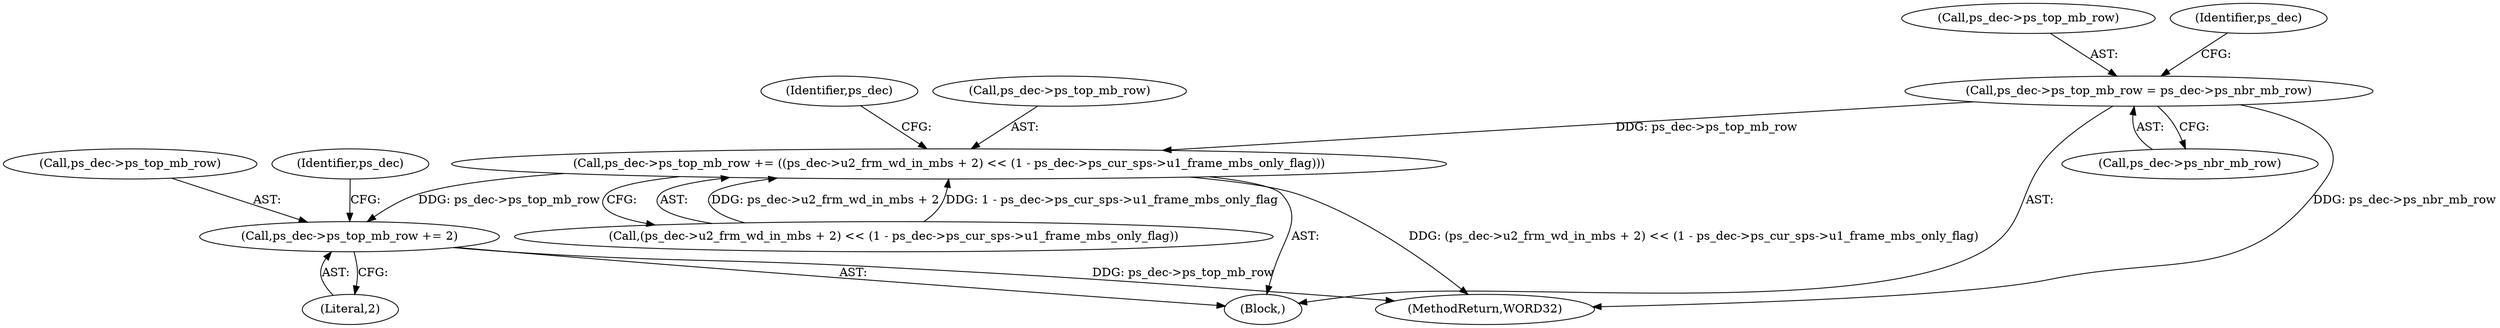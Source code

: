 digraph "0_Android_e629194c62a9a129ce378e08cb1059a8a53f1795_2@pointer" {
"1001339" [label="(Call,ps_dec->ps_top_mb_row = ps_dec->ps_nbr_mb_row)"];
"1001346" [label="(Call,ps_dec->ps_top_mb_row += ((ps_dec->u2_frm_wd_in_mbs + 2) << (1 - ps_dec->ps_cur_sps->u1_frame_mbs_only_flag)))"];
"1001363" [label="(Call,ps_dec->ps_top_mb_row += 2)"];
"1001367" [label="(Literal,2)"];
"1001339" [label="(Call,ps_dec->ps_top_mb_row = ps_dec->ps_nbr_mb_row)"];
"1001340" [label="(Call,ps_dec->ps_top_mb_row)"];
"1002052" [label="(MethodReturn,WORD32)"];
"1001346" [label="(Call,ps_dec->ps_top_mb_row += ((ps_dec->u2_frm_wd_in_mbs + 2) << (1 - ps_dec->ps_cur_sps->u1_frame_mbs_only_flag)))"];
"1001363" [label="(Call,ps_dec->ps_top_mb_row += 2)"];
"1000138" [label="(Block,)"];
"1001350" [label="(Call,(ps_dec->u2_frm_wd_in_mbs + 2) << (1 - ps_dec->ps_cur_sps->u1_frame_mbs_only_flag))"];
"1001347" [label="(Call,ps_dec->ps_top_mb_row)"];
"1001365" [label="(Identifier,ps_dec)"];
"1001364" [label="(Call,ps_dec->ps_top_mb_row)"];
"1001343" [label="(Call,ps_dec->ps_nbr_mb_row)"];
"1001370" [label="(Identifier,ps_dec)"];
"1001348" [label="(Identifier,ps_dec)"];
"1001339" -> "1000138"  [label="AST: "];
"1001339" -> "1001343"  [label="CFG: "];
"1001340" -> "1001339"  [label="AST: "];
"1001343" -> "1001339"  [label="AST: "];
"1001348" -> "1001339"  [label="CFG: "];
"1001339" -> "1002052"  [label="DDG: ps_dec->ps_nbr_mb_row"];
"1001339" -> "1001346"  [label="DDG: ps_dec->ps_top_mb_row"];
"1001346" -> "1000138"  [label="AST: "];
"1001346" -> "1001350"  [label="CFG: "];
"1001347" -> "1001346"  [label="AST: "];
"1001350" -> "1001346"  [label="AST: "];
"1001365" -> "1001346"  [label="CFG: "];
"1001346" -> "1002052"  [label="DDG: (ps_dec->u2_frm_wd_in_mbs + 2) << (1 - ps_dec->ps_cur_sps->u1_frame_mbs_only_flag)"];
"1001350" -> "1001346"  [label="DDG: ps_dec->u2_frm_wd_in_mbs + 2"];
"1001350" -> "1001346"  [label="DDG: 1 - ps_dec->ps_cur_sps->u1_frame_mbs_only_flag"];
"1001346" -> "1001363"  [label="DDG: ps_dec->ps_top_mb_row"];
"1001363" -> "1000138"  [label="AST: "];
"1001363" -> "1001367"  [label="CFG: "];
"1001364" -> "1001363"  [label="AST: "];
"1001367" -> "1001363"  [label="AST: "];
"1001370" -> "1001363"  [label="CFG: "];
"1001363" -> "1002052"  [label="DDG: ps_dec->ps_top_mb_row"];
}
